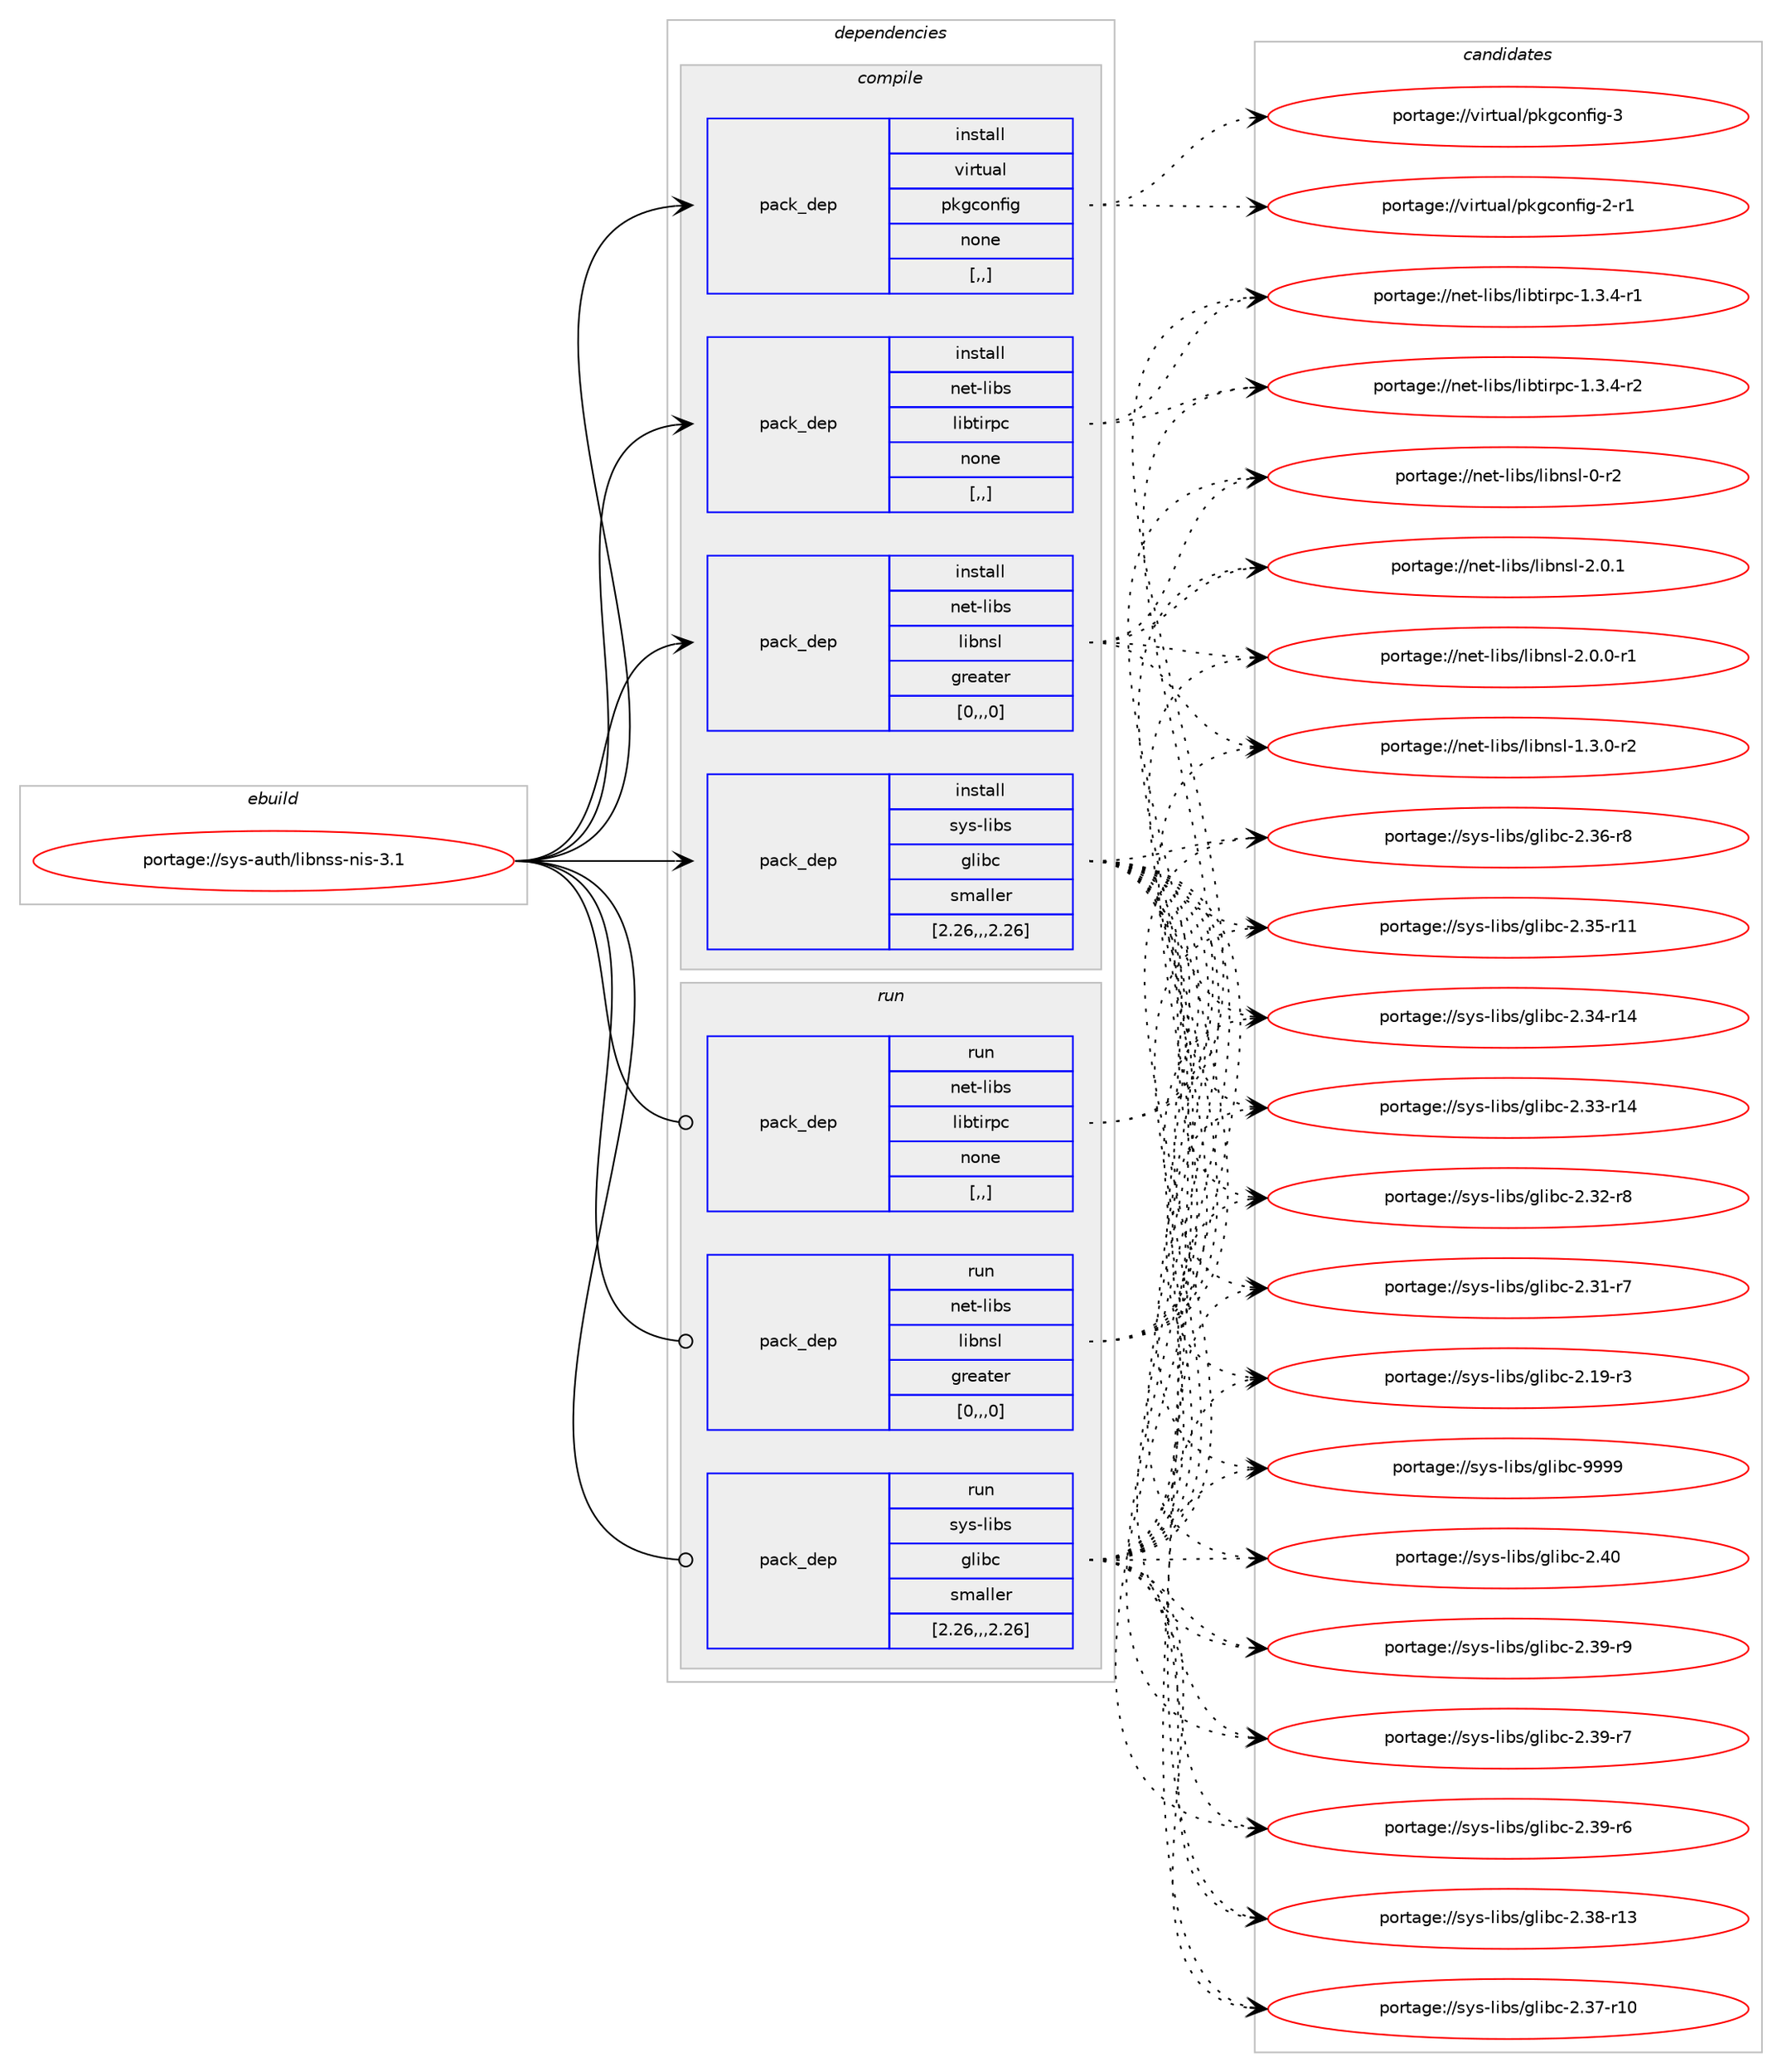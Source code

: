 digraph prolog {

# *************
# Graph options
# *************

newrank=true;
concentrate=true;
compound=true;
graph [rankdir=LR,fontname=Helvetica,fontsize=10,ranksep=1.5];#, ranksep=2.5, nodesep=0.2];
edge  [arrowhead=vee];
node  [fontname=Helvetica,fontsize=10];

# **********
# The ebuild
# **********

subgraph cluster_leftcol {
color=gray;
label=<<i>ebuild</i>>;
id [label="portage://sys-auth/libnss-nis-3.1", color=red, width=4, href="../sys-auth/libnss-nis-3.1.svg"];
}

# ****************
# The dependencies
# ****************

subgraph cluster_midcol {
color=gray;
label=<<i>dependencies</i>>;
subgraph cluster_compile {
fillcolor="#eeeeee";
style=filled;
label=<<i>compile</i>>;
subgraph pack310601 {
dependency426685 [label=<<TABLE BORDER="0" CELLBORDER="1" CELLSPACING="0" CELLPADDING="4" WIDTH="220"><TR><TD ROWSPAN="6" CELLPADDING="30">pack_dep</TD></TR><TR><TD WIDTH="110">install</TD></TR><TR><TD>net-libs</TD></TR><TR><TD>libnsl</TD></TR><TR><TD>greater</TD></TR><TR><TD>[0,,,0]</TD></TR></TABLE>>, shape=none, color=blue];
}
id:e -> dependency426685:w [weight=20,style="solid",arrowhead="vee"];
subgraph pack310602 {
dependency426686 [label=<<TABLE BORDER="0" CELLBORDER="1" CELLSPACING="0" CELLPADDING="4" WIDTH="220"><TR><TD ROWSPAN="6" CELLPADDING="30">pack_dep</TD></TR><TR><TD WIDTH="110">install</TD></TR><TR><TD>net-libs</TD></TR><TR><TD>libtirpc</TD></TR><TR><TD>none</TD></TR><TR><TD>[,,]</TD></TR></TABLE>>, shape=none, color=blue];
}
id:e -> dependency426686:w [weight=20,style="solid",arrowhead="vee"];
subgraph pack310603 {
dependency426687 [label=<<TABLE BORDER="0" CELLBORDER="1" CELLSPACING="0" CELLPADDING="4" WIDTH="220"><TR><TD ROWSPAN="6" CELLPADDING="30">pack_dep</TD></TR><TR><TD WIDTH="110">install</TD></TR><TR><TD>virtual</TD></TR><TR><TD>pkgconfig</TD></TR><TR><TD>none</TD></TR><TR><TD>[,,]</TD></TR></TABLE>>, shape=none, color=blue];
}
id:e -> dependency426687:w [weight=20,style="solid",arrowhead="vee"];
subgraph pack310604 {
dependency426688 [label=<<TABLE BORDER="0" CELLBORDER="1" CELLSPACING="0" CELLPADDING="4" WIDTH="220"><TR><TD ROWSPAN="6" CELLPADDING="30">pack_dep</TD></TR><TR><TD WIDTH="110">install</TD></TR><TR><TD>sys-libs</TD></TR><TR><TD>glibc</TD></TR><TR><TD>smaller</TD></TR><TR><TD>[2.26,,,2.26]</TD></TR></TABLE>>, shape=none, color=blue];
}
id:e -> dependency426688:w [weight=20,style="solid",arrowhead="vee"];
}
subgraph cluster_compileandrun {
fillcolor="#eeeeee";
style=filled;
label=<<i>compile and run</i>>;
}
subgraph cluster_run {
fillcolor="#eeeeee";
style=filled;
label=<<i>run</i>>;
subgraph pack310605 {
dependency426689 [label=<<TABLE BORDER="0" CELLBORDER="1" CELLSPACING="0" CELLPADDING="4" WIDTH="220"><TR><TD ROWSPAN="6" CELLPADDING="30">pack_dep</TD></TR><TR><TD WIDTH="110">run</TD></TR><TR><TD>net-libs</TD></TR><TR><TD>libnsl</TD></TR><TR><TD>greater</TD></TR><TR><TD>[0,,,0]</TD></TR></TABLE>>, shape=none, color=blue];
}
id:e -> dependency426689:w [weight=20,style="solid",arrowhead="odot"];
subgraph pack310606 {
dependency426690 [label=<<TABLE BORDER="0" CELLBORDER="1" CELLSPACING="0" CELLPADDING="4" WIDTH="220"><TR><TD ROWSPAN="6" CELLPADDING="30">pack_dep</TD></TR><TR><TD WIDTH="110">run</TD></TR><TR><TD>net-libs</TD></TR><TR><TD>libtirpc</TD></TR><TR><TD>none</TD></TR><TR><TD>[,,]</TD></TR></TABLE>>, shape=none, color=blue];
}
id:e -> dependency426690:w [weight=20,style="solid",arrowhead="odot"];
subgraph pack310607 {
dependency426691 [label=<<TABLE BORDER="0" CELLBORDER="1" CELLSPACING="0" CELLPADDING="4" WIDTH="220"><TR><TD ROWSPAN="6" CELLPADDING="30">pack_dep</TD></TR><TR><TD WIDTH="110">run</TD></TR><TR><TD>sys-libs</TD></TR><TR><TD>glibc</TD></TR><TR><TD>smaller</TD></TR><TR><TD>[2.26,,,2.26]</TD></TR></TABLE>>, shape=none, color=blue];
}
id:e -> dependency426691:w [weight=20,style="solid",arrowhead="odot"];
}
}

# **************
# The candidates
# **************

subgraph cluster_choices {
rank=same;
color=gray;
label=<<i>candidates</i>>;

subgraph choice310601 {
color=black;
nodesep=1;
choice11010111645108105981154710810598110115108455046484649 [label="portage://net-libs/libnsl-2.0.1", color=red, width=4,href="../net-libs/libnsl-2.0.1.svg"];
choice110101116451081059811547108105981101151084550464846484511449 [label="portage://net-libs/libnsl-2.0.0-r1", color=red, width=4,href="../net-libs/libnsl-2.0.0-r1.svg"];
choice110101116451081059811547108105981101151084549465146484511450 [label="portage://net-libs/libnsl-1.3.0-r2", color=red, width=4,href="../net-libs/libnsl-1.3.0-r2.svg"];
choice1101011164510810598115471081059811011510845484511450 [label="portage://net-libs/libnsl-0-r2", color=red, width=4,href="../net-libs/libnsl-0-r2.svg"];
dependency426685:e -> choice11010111645108105981154710810598110115108455046484649:w [style=dotted,weight="100"];
dependency426685:e -> choice110101116451081059811547108105981101151084550464846484511449:w [style=dotted,weight="100"];
dependency426685:e -> choice110101116451081059811547108105981101151084549465146484511450:w [style=dotted,weight="100"];
dependency426685:e -> choice1101011164510810598115471081059811011510845484511450:w [style=dotted,weight="100"];
}
subgraph choice310602 {
color=black;
nodesep=1;
choice11010111645108105981154710810598116105114112994549465146524511450 [label="portage://net-libs/libtirpc-1.3.4-r2", color=red, width=4,href="../net-libs/libtirpc-1.3.4-r2.svg"];
choice11010111645108105981154710810598116105114112994549465146524511449 [label="portage://net-libs/libtirpc-1.3.4-r1", color=red, width=4,href="../net-libs/libtirpc-1.3.4-r1.svg"];
dependency426686:e -> choice11010111645108105981154710810598116105114112994549465146524511450:w [style=dotted,weight="100"];
dependency426686:e -> choice11010111645108105981154710810598116105114112994549465146524511449:w [style=dotted,weight="100"];
}
subgraph choice310603 {
color=black;
nodesep=1;
choice1181051141161179710847112107103991111101021051034551 [label="portage://virtual/pkgconfig-3", color=red, width=4,href="../virtual/pkgconfig-3.svg"];
choice11810511411611797108471121071039911111010210510345504511449 [label="portage://virtual/pkgconfig-2-r1", color=red, width=4,href="../virtual/pkgconfig-2-r1.svg"];
dependency426687:e -> choice1181051141161179710847112107103991111101021051034551:w [style=dotted,weight="100"];
dependency426687:e -> choice11810511411611797108471121071039911111010210510345504511449:w [style=dotted,weight="100"];
}
subgraph choice310604 {
color=black;
nodesep=1;
choice11512111545108105981154710310810598994557575757 [label="portage://sys-libs/glibc-9999", color=red, width=4,href="../sys-libs/glibc-9999.svg"];
choice11512111545108105981154710310810598994550465248 [label="portage://sys-libs/glibc-2.40", color=red, width=4,href="../sys-libs/glibc-2.40.svg"];
choice115121115451081059811547103108105989945504651574511457 [label="portage://sys-libs/glibc-2.39-r9", color=red, width=4,href="../sys-libs/glibc-2.39-r9.svg"];
choice115121115451081059811547103108105989945504651574511455 [label="portage://sys-libs/glibc-2.39-r7", color=red, width=4,href="../sys-libs/glibc-2.39-r7.svg"];
choice115121115451081059811547103108105989945504651574511454 [label="portage://sys-libs/glibc-2.39-r6", color=red, width=4,href="../sys-libs/glibc-2.39-r6.svg"];
choice11512111545108105981154710310810598994550465156451144951 [label="portage://sys-libs/glibc-2.38-r13", color=red, width=4,href="../sys-libs/glibc-2.38-r13.svg"];
choice11512111545108105981154710310810598994550465155451144948 [label="portage://sys-libs/glibc-2.37-r10", color=red, width=4,href="../sys-libs/glibc-2.37-r10.svg"];
choice115121115451081059811547103108105989945504651544511456 [label="portage://sys-libs/glibc-2.36-r8", color=red, width=4,href="../sys-libs/glibc-2.36-r8.svg"];
choice11512111545108105981154710310810598994550465153451144949 [label="portage://sys-libs/glibc-2.35-r11", color=red, width=4,href="../sys-libs/glibc-2.35-r11.svg"];
choice11512111545108105981154710310810598994550465152451144952 [label="portage://sys-libs/glibc-2.34-r14", color=red, width=4,href="../sys-libs/glibc-2.34-r14.svg"];
choice11512111545108105981154710310810598994550465151451144952 [label="portage://sys-libs/glibc-2.33-r14", color=red, width=4,href="../sys-libs/glibc-2.33-r14.svg"];
choice115121115451081059811547103108105989945504651504511456 [label="portage://sys-libs/glibc-2.32-r8", color=red, width=4,href="../sys-libs/glibc-2.32-r8.svg"];
choice115121115451081059811547103108105989945504651494511455 [label="portage://sys-libs/glibc-2.31-r7", color=red, width=4,href="../sys-libs/glibc-2.31-r7.svg"];
choice115121115451081059811547103108105989945504649574511451 [label="portage://sys-libs/glibc-2.19-r3", color=red, width=4,href="../sys-libs/glibc-2.19-r3.svg"];
dependency426688:e -> choice11512111545108105981154710310810598994557575757:w [style=dotted,weight="100"];
dependency426688:e -> choice11512111545108105981154710310810598994550465248:w [style=dotted,weight="100"];
dependency426688:e -> choice115121115451081059811547103108105989945504651574511457:w [style=dotted,weight="100"];
dependency426688:e -> choice115121115451081059811547103108105989945504651574511455:w [style=dotted,weight="100"];
dependency426688:e -> choice115121115451081059811547103108105989945504651574511454:w [style=dotted,weight="100"];
dependency426688:e -> choice11512111545108105981154710310810598994550465156451144951:w [style=dotted,weight="100"];
dependency426688:e -> choice11512111545108105981154710310810598994550465155451144948:w [style=dotted,weight="100"];
dependency426688:e -> choice115121115451081059811547103108105989945504651544511456:w [style=dotted,weight="100"];
dependency426688:e -> choice11512111545108105981154710310810598994550465153451144949:w [style=dotted,weight="100"];
dependency426688:e -> choice11512111545108105981154710310810598994550465152451144952:w [style=dotted,weight="100"];
dependency426688:e -> choice11512111545108105981154710310810598994550465151451144952:w [style=dotted,weight="100"];
dependency426688:e -> choice115121115451081059811547103108105989945504651504511456:w [style=dotted,weight="100"];
dependency426688:e -> choice115121115451081059811547103108105989945504651494511455:w [style=dotted,weight="100"];
dependency426688:e -> choice115121115451081059811547103108105989945504649574511451:w [style=dotted,weight="100"];
}
subgraph choice310605 {
color=black;
nodesep=1;
choice11010111645108105981154710810598110115108455046484649 [label="portage://net-libs/libnsl-2.0.1", color=red, width=4,href="../net-libs/libnsl-2.0.1.svg"];
choice110101116451081059811547108105981101151084550464846484511449 [label="portage://net-libs/libnsl-2.0.0-r1", color=red, width=4,href="../net-libs/libnsl-2.0.0-r1.svg"];
choice110101116451081059811547108105981101151084549465146484511450 [label="portage://net-libs/libnsl-1.3.0-r2", color=red, width=4,href="../net-libs/libnsl-1.3.0-r2.svg"];
choice1101011164510810598115471081059811011510845484511450 [label="portage://net-libs/libnsl-0-r2", color=red, width=4,href="../net-libs/libnsl-0-r2.svg"];
dependency426689:e -> choice11010111645108105981154710810598110115108455046484649:w [style=dotted,weight="100"];
dependency426689:e -> choice110101116451081059811547108105981101151084550464846484511449:w [style=dotted,weight="100"];
dependency426689:e -> choice110101116451081059811547108105981101151084549465146484511450:w [style=dotted,weight="100"];
dependency426689:e -> choice1101011164510810598115471081059811011510845484511450:w [style=dotted,weight="100"];
}
subgraph choice310606 {
color=black;
nodesep=1;
choice11010111645108105981154710810598116105114112994549465146524511450 [label="portage://net-libs/libtirpc-1.3.4-r2", color=red, width=4,href="../net-libs/libtirpc-1.3.4-r2.svg"];
choice11010111645108105981154710810598116105114112994549465146524511449 [label="portage://net-libs/libtirpc-1.3.4-r1", color=red, width=4,href="../net-libs/libtirpc-1.3.4-r1.svg"];
dependency426690:e -> choice11010111645108105981154710810598116105114112994549465146524511450:w [style=dotted,weight="100"];
dependency426690:e -> choice11010111645108105981154710810598116105114112994549465146524511449:w [style=dotted,weight="100"];
}
subgraph choice310607 {
color=black;
nodesep=1;
choice11512111545108105981154710310810598994557575757 [label="portage://sys-libs/glibc-9999", color=red, width=4,href="../sys-libs/glibc-9999.svg"];
choice11512111545108105981154710310810598994550465248 [label="portage://sys-libs/glibc-2.40", color=red, width=4,href="../sys-libs/glibc-2.40.svg"];
choice115121115451081059811547103108105989945504651574511457 [label="portage://sys-libs/glibc-2.39-r9", color=red, width=4,href="../sys-libs/glibc-2.39-r9.svg"];
choice115121115451081059811547103108105989945504651574511455 [label="portage://sys-libs/glibc-2.39-r7", color=red, width=4,href="../sys-libs/glibc-2.39-r7.svg"];
choice115121115451081059811547103108105989945504651574511454 [label="portage://sys-libs/glibc-2.39-r6", color=red, width=4,href="../sys-libs/glibc-2.39-r6.svg"];
choice11512111545108105981154710310810598994550465156451144951 [label="portage://sys-libs/glibc-2.38-r13", color=red, width=4,href="../sys-libs/glibc-2.38-r13.svg"];
choice11512111545108105981154710310810598994550465155451144948 [label="portage://sys-libs/glibc-2.37-r10", color=red, width=4,href="../sys-libs/glibc-2.37-r10.svg"];
choice115121115451081059811547103108105989945504651544511456 [label="portage://sys-libs/glibc-2.36-r8", color=red, width=4,href="../sys-libs/glibc-2.36-r8.svg"];
choice11512111545108105981154710310810598994550465153451144949 [label="portage://sys-libs/glibc-2.35-r11", color=red, width=4,href="../sys-libs/glibc-2.35-r11.svg"];
choice11512111545108105981154710310810598994550465152451144952 [label="portage://sys-libs/glibc-2.34-r14", color=red, width=4,href="../sys-libs/glibc-2.34-r14.svg"];
choice11512111545108105981154710310810598994550465151451144952 [label="portage://sys-libs/glibc-2.33-r14", color=red, width=4,href="../sys-libs/glibc-2.33-r14.svg"];
choice115121115451081059811547103108105989945504651504511456 [label="portage://sys-libs/glibc-2.32-r8", color=red, width=4,href="../sys-libs/glibc-2.32-r8.svg"];
choice115121115451081059811547103108105989945504651494511455 [label="portage://sys-libs/glibc-2.31-r7", color=red, width=4,href="../sys-libs/glibc-2.31-r7.svg"];
choice115121115451081059811547103108105989945504649574511451 [label="portage://sys-libs/glibc-2.19-r3", color=red, width=4,href="../sys-libs/glibc-2.19-r3.svg"];
dependency426691:e -> choice11512111545108105981154710310810598994557575757:w [style=dotted,weight="100"];
dependency426691:e -> choice11512111545108105981154710310810598994550465248:w [style=dotted,weight="100"];
dependency426691:e -> choice115121115451081059811547103108105989945504651574511457:w [style=dotted,weight="100"];
dependency426691:e -> choice115121115451081059811547103108105989945504651574511455:w [style=dotted,weight="100"];
dependency426691:e -> choice115121115451081059811547103108105989945504651574511454:w [style=dotted,weight="100"];
dependency426691:e -> choice11512111545108105981154710310810598994550465156451144951:w [style=dotted,weight="100"];
dependency426691:e -> choice11512111545108105981154710310810598994550465155451144948:w [style=dotted,weight="100"];
dependency426691:e -> choice115121115451081059811547103108105989945504651544511456:w [style=dotted,weight="100"];
dependency426691:e -> choice11512111545108105981154710310810598994550465153451144949:w [style=dotted,weight="100"];
dependency426691:e -> choice11512111545108105981154710310810598994550465152451144952:w [style=dotted,weight="100"];
dependency426691:e -> choice11512111545108105981154710310810598994550465151451144952:w [style=dotted,weight="100"];
dependency426691:e -> choice115121115451081059811547103108105989945504651504511456:w [style=dotted,weight="100"];
dependency426691:e -> choice115121115451081059811547103108105989945504651494511455:w [style=dotted,weight="100"];
dependency426691:e -> choice115121115451081059811547103108105989945504649574511451:w [style=dotted,weight="100"];
}
}

}
